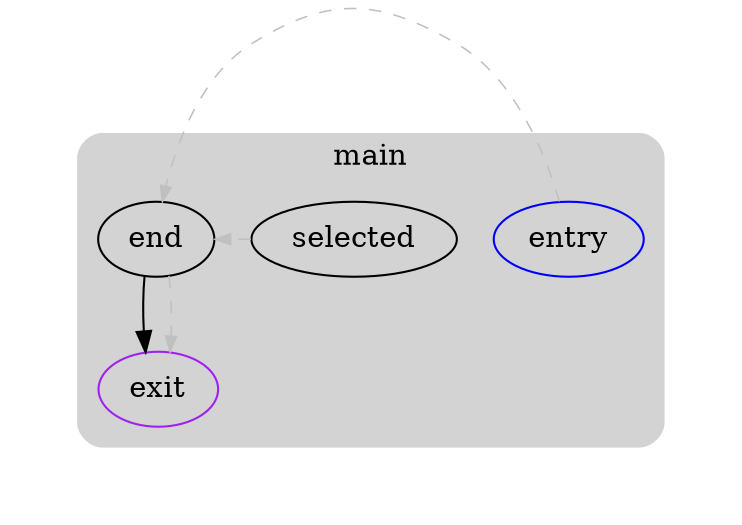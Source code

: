 digraph G {
  compound=true
  subgraph cluster_ {
    peripheries=0
    margin=10
    subgraph cluster_0_wrapper {
      peripheries=0
      margin=15
      subgraph cluster_0 {
        label="main"
        color=darkgray
        style=rounded
        bgcolor=lightgray
        margin=10
        cluster_0_0[label="entry",shape=oval,color=blue,rank=source]
        cluster_0_1[label="selected",shape=oval]
        cluster_0_2[label="end",shape=oval]
        cluster_0_exit[label=exit,color=purple,rank=sink]
        cluster_0_2 -> cluster_0_exit [color=black]
        cluster_0_0 -> cluster_0_2 [color=gray,style=dashed,constraint=false,penwidth=0.75,arrowsize=0.75]
        cluster_0_1 -> cluster_0_2 [color=gray,style=dashed,constraint=false,penwidth=0.75,arrowsize=0.75]
        cluster_0_2 -> cluster_0_exit [color=gray,style=dashed,constraint=false,penwidth=0.75,arrowsize=0.75]
      }
    }
  }
}

